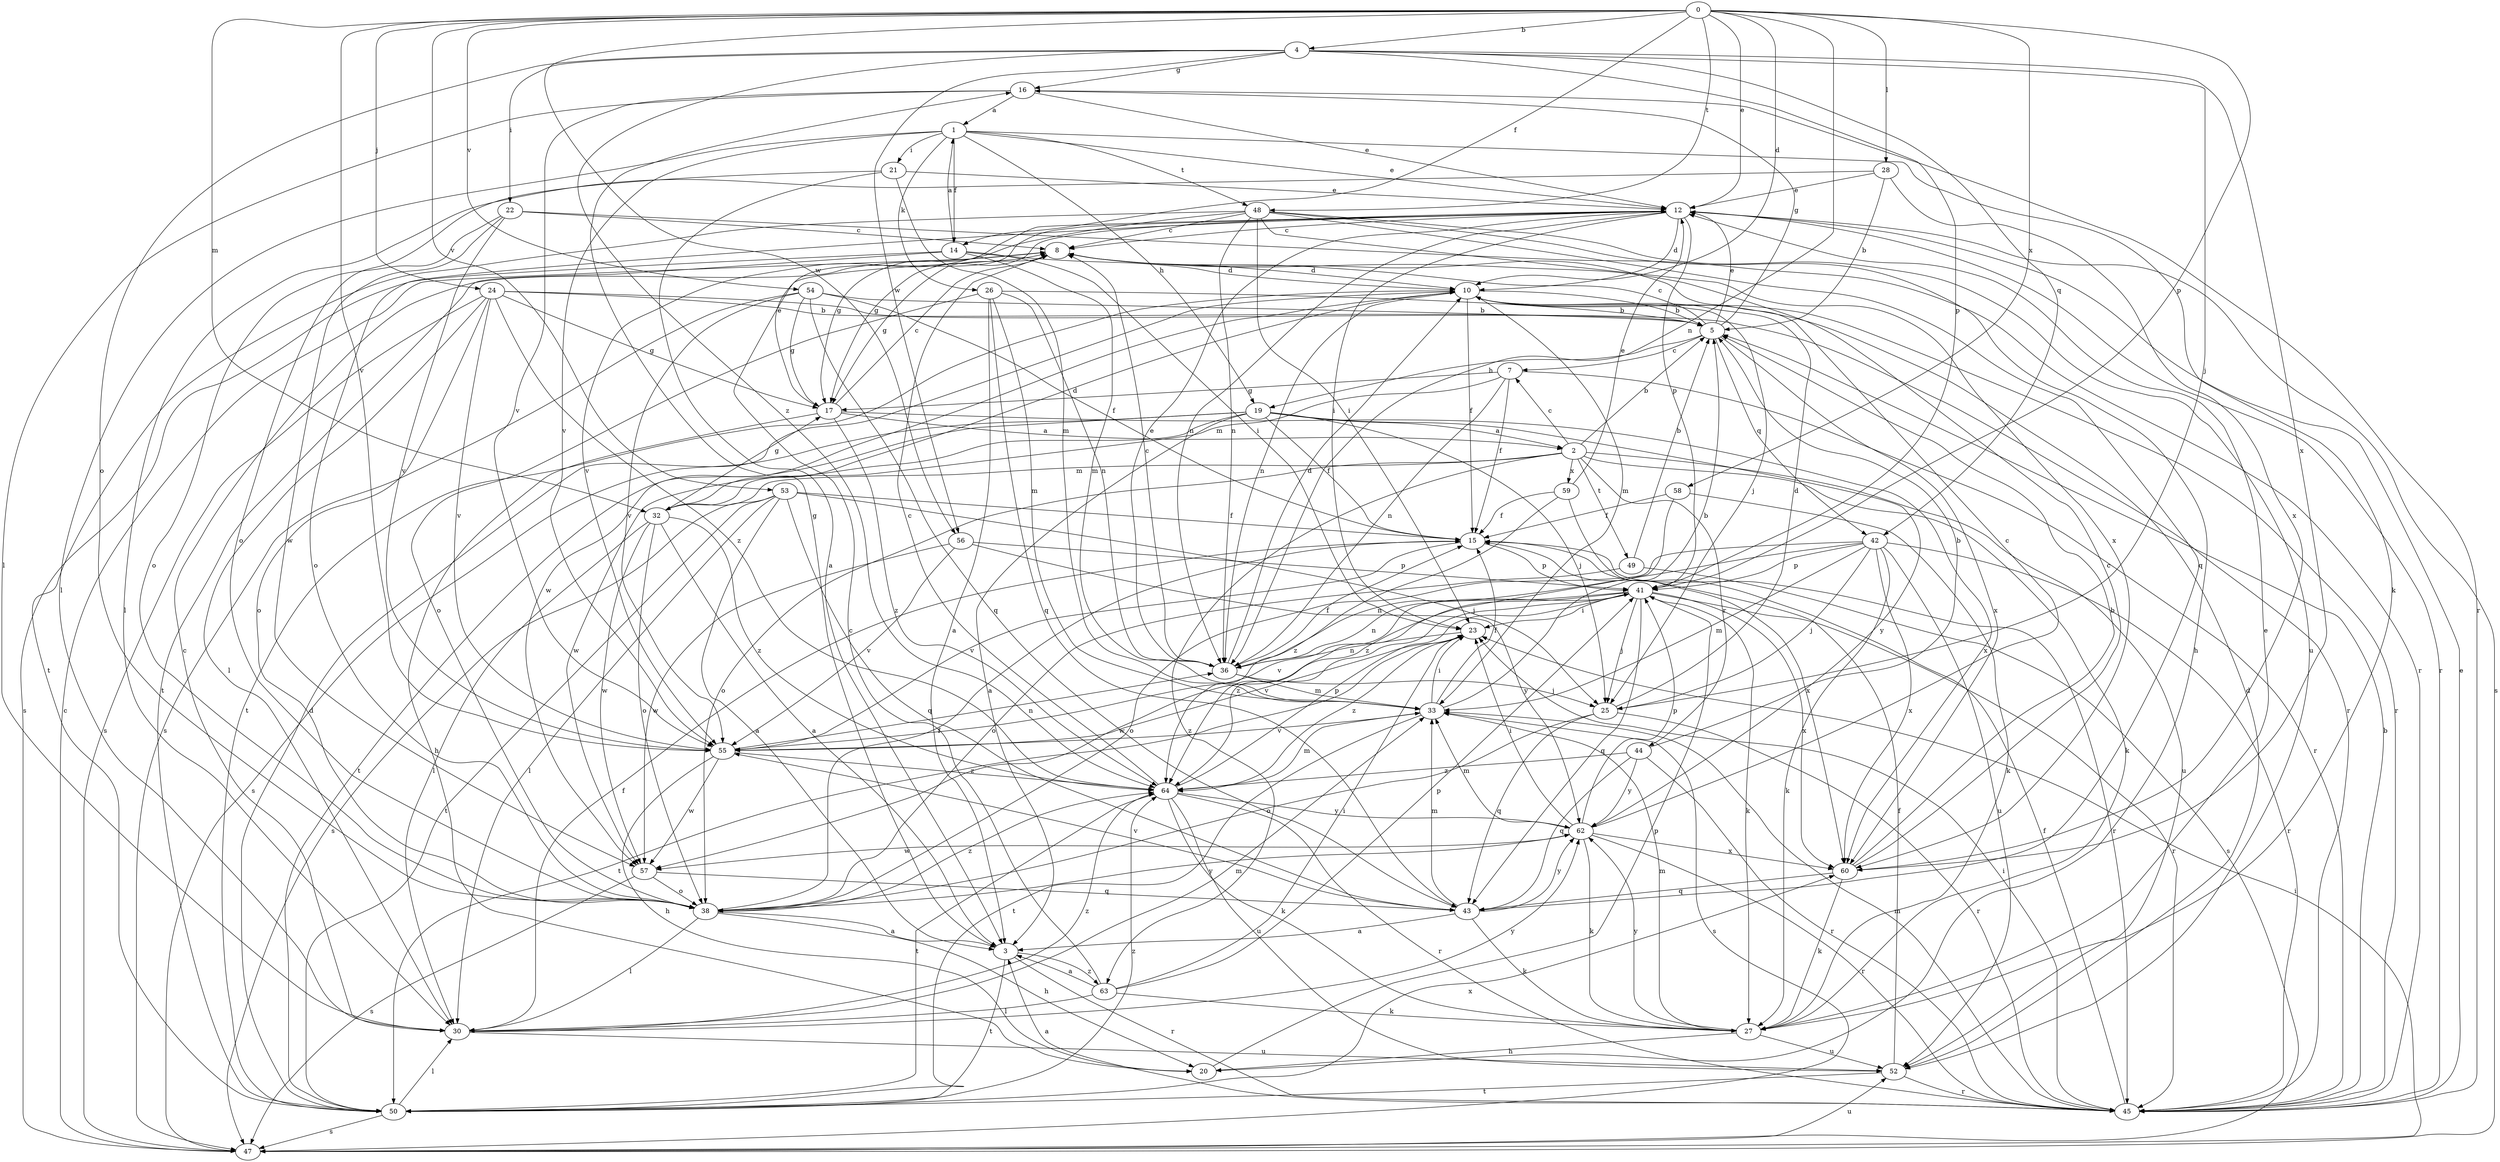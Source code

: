 strict digraph  {
0;
1;
2;
3;
4;
5;
7;
8;
10;
12;
14;
15;
16;
17;
19;
20;
21;
22;
23;
24;
25;
26;
27;
28;
30;
32;
33;
36;
38;
41;
42;
43;
44;
45;
47;
48;
49;
50;
52;
53;
54;
55;
56;
57;
58;
59;
60;
62;
63;
64;
0 -> 4  [label=b];
0 -> 10  [label=d];
0 -> 12  [label=e];
0 -> 14  [label=f];
0 -> 24  [label=j];
0 -> 28  [label=l];
0 -> 32  [label=m];
0 -> 36  [label=n];
0 -> 41  [label=p];
0 -> 48  [label=t];
0 -> 53  [label=v];
0 -> 54  [label=v];
0 -> 55  [label=v];
0 -> 56  [label=w];
0 -> 58  [label=x];
1 -> 12  [label=e];
1 -> 14  [label=f];
1 -> 19  [label=h];
1 -> 21  [label=i];
1 -> 26  [label=k];
1 -> 27  [label=k];
1 -> 30  [label=l];
1 -> 48  [label=t];
1 -> 55  [label=v];
2 -> 5  [label=b];
2 -> 7  [label=c];
2 -> 27  [label=k];
2 -> 32  [label=m];
2 -> 38  [label=o];
2 -> 44  [label=r];
2 -> 49  [label=t];
2 -> 52  [label=u];
2 -> 59  [label=x];
2 -> 63  [label=z];
3 -> 16  [label=g];
3 -> 45  [label=r];
3 -> 50  [label=t];
3 -> 63  [label=z];
4 -> 16  [label=g];
4 -> 22  [label=i];
4 -> 25  [label=j];
4 -> 38  [label=o];
4 -> 41  [label=p];
4 -> 42  [label=q];
4 -> 56  [label=w];
4 -> 60  [label=x];
4 -> 64  [label=z];
5 -> 7  [label=c];
5 -> 8  [label=c];
5 -> 12  [label=e];
5 -> 16  [label=g];
5 -> 19  [label=h];
5 -> 42  [label=q];
5 -> 60  [label=x];
7 -> 15  [label=f];
7 -> 17  [label=g];
7 -> 32  [label=m];
7 -> 36  [label=n];
7 -> 45  [label=r];
8 -> 10  [label=d];
8 -> 17  [label=g];
10 -> 5  [label=b];
10 -> 15  [label=f];
10 -> 25  [label=j];
10 -> 33  [label=m];
10 -> 36  [label=n];
10 -> 45  [label=r];
10 -> 50  [label=t];
10 -> 57  [label=w];
12 -> 8  [label=c];
12 -> 10  [label=d];
12 -> 17  [label=g];
12 -> 23  [label=i];
12 -> 36  [label=n];
12 -> 38  [label=o];
12 -> 41  [label=p];
12 -> 45  [label=r];
12 -> 47  [label=s];
12 -> 55  [label=v];
14 -> 1  [label=a];
14 -> 10  [label=d];
14 -> 23  [label=i];
14 -> 33  [label=m];
14 -> 47  [label=s];
14 -> 50  [label=t];
15 -> 41  [label=p];
15 -> 45  [label=r];
15 -> 55  [label=v];
16 -> 1  [label=a];
16 -> 12  [label=e];
16 -> 30  [label=l];
16 -> 45  [label=r];
16 -> 55  [label=v];
17 -> 2  [label=a];
17 -> 8  [label=c];
17 -> 12  [label=e];
17 -> 20  [label=h];
17 -> 60  [label=x];
17 -> 64  [label=z];
19 -> 2  [label=a];
19 -> 3  [label=a];
19 -> 15  [label=f];
19 -> 25  [label=j];
19 -> 47  [label=s];
19 -> 50  [label=t];
19 -> 57  [label=w];
19 -> 62  [label=y];
20 -> 41  [label=p];
21 -> 3  [label=a];
21 -> 12  [label=e];
21 -> 33  [label=m];
21 -> 38  [label=o];
22 -> 8  [label=c];
22 -> 38  [label=o];
22 -> 45  [label=r];
22 -> 55  [label=v];
22 -> 57  [label=w];
23 -> 36  [label=n];
23 -> 50  [label=t];
23 -> 55  [label=v];
23 -> 64  [label=z];
24 -> 5  [label=b];
24 -> 17  [label=g];
24 -> 30  [label=l];
24 -> 38  [label=o];
24 -> 45  [label=r];
24 -> 47  [label=s];
24 -> 55  [label=v];
24 -> 64  [label=z];
25 -> 10  [label=d];
25 -> 38  [label=o];
25 -> 43  [label=q];
25 -> 45  [label=r];
26 -> 3  [label=a];
26 -> 5  [label=b];
26 -> 33  [label=m];
26 -> 36  [label=n];
26 -> 38  [label=o];
26 -> 43  [label=q];
27 -> 12  [label=e];
27 -> 20  [label=h];
27 -> 33  [label=m];
27 -> 52  [label=u];
27 -> 62  [label=y];
28 -> 5  [label=b];
28 -> 12  [label=e];
28 -> 30  [label=l];
28 -> 60  [label=x];
30 -> 8  [label=c];
30 -> 15  [label=f];
30 -> 33  [label=m];
30 -> 52  [label=u];
30 -> 62  [label=y];
30 -> 64  [label=z];
32 -> 3  [label=a];
32 -> 10  [label=d];
32 -> 17  [label=g];
32 -> 30  [label=l];
32 -> 38  [label=o];
32 -> 57  [label=w];
32 -> 64  [label=z];
33 -> 5  [label=b];
33 -> 15  [label=f];
33 -> 23  [label=i];
33 -> 47  [label=s];
33 -> 50  [label=t];
33 -> 55  [label=v];
36 -> 8  [label=c];
36 -> 10  [label=d];
36 -> 12  [label=e];
36 -> 15  [label=f];
36 -> 25  [label=j];
36 -> 33  [label=m];
38 -> 3  [label=a];
38 -> 15  [label=f];
38 -> 20  [label=h];
38 -> 30  [label=l];
38 -> 62  [label=y];
38 -> 64  [label=z];
41 -> 23  [label=i];
41 -> 25  [label=j];
41 -> 27  [label=k];
41 -> 36  [label=n];
41 -> 43  [label=q];
41 -> 45  [label=r];
41 -> 55  [label=v];
41 -> 57  [label=w];
41 -> 60  [label=x];
41 -> 64  [label=z];
42 -> 25  [label=j];
42 -> 27  [label=k];
42 -> 33  [label=m];
42 -> 36  [label=n];
42 -> 38  [label=o];
42 -> 41  [label=p];
42 -> 45  [label=r];
42 -> 52  [label=u];
42 -> 60  [label=x];
43 -> 3  [label=a];
43 -> 27  [label=k];
43 -> 33  [label=m];
43 -> 55  [label=v];
43 -> 62  [label=y];
44 -> 5  [label=b];
44 -> 43  [label=q];
44 -> 45  [label=r];
44 -> 62  [label=y];
44 -> 64  [label=z];
45 -> 3  [label=a];
45 -> 5  [label=b];
45 -> 12  [label=e];
45 -> 15  [label=f];
45 -> 23  [label=i];
45 -> 33  [label=m];
47 -> 8  [label=c];
47 -> 23  [label=i];
47 -> 52  [label=u];
48 -> 8  [label=c];
48 -> 17  [label=g];
48 -> 20  [label=h];
48 -> 23  [label=i];
48 -> 36  [label=n];
48 -> 43  [label=q];
48 -> 50  [label=t];
48 -> 52  [label=u];
48 -> 60  [label=x];
49 -> 5  [label=b];
49 -> 38  [label=o];
49 -> 47  [label=s];
50 -> 10  [label=d];
50 -> 30  [label=l];
50 -> 47  [label=s];
50 -> 60  [label=x];
50 -> 64  [label=z];
52 -> 10  [label=d];
52 -> 15  [label=f];
52 -> 45  [label=r];
52 -> 50  [label=t];
53 -> 3  [label=a];
53 -> 15  [label=f];
53 -> 25  [label=j];
53 -> 30  [label=l];
53 -> 43  [label=q];
53 -> 47  [label=s];
53 -> 50  [label=t];
54 -> 5  [label=b];
54 -> 15  [label=f];
54 -> 17  [label=g];
54 -> 43  [label=q];
54 -> 47  [label=s];
54 -> 55  [label=v];
55 -> 20  [label=h];
55 -> 36  [label=n];
55 -> 57  [label=w];
55 -> 64  [label=z];
56 -> 41  [label=p];
56 -> 55  [label=v];
56 -> 57  [label=w];
56 -> 62  [label=y];
57 -> 38  [label=o];
57 -> 43  [label=q];
57 -> 47  [label=s];
58 -> 15  [label=f];
58 -> 27  [label=k];
58 -> 64  [label=z];
59 -> 12  [label=e];
59 -> 15  [label=f];
59 -> 60  [label=x];
59 -> 64  [label=z];
60 -> 5  [label=b];
60 -> 8  [label=c];
60 -> 27  [label=k];
60 -> 43  [label=q];
62 -> 8  [label=c];
62 -> 23  [label=i];
62 -> 27  [label=k];
62 -> 33  [label=m];
62 -> 41  [label=p];
62 -> 45  [label=r];
62 -> 57  [label=w];
62 -> 60  [label=x];
63 -> 3  [label=a];
63 -> 8  [label=c];
63 -> 23  [label=i];
63 -> 27  [label=k];
63 -> 30  [label=l];
63 -> 41  [label=p];
64 -> 8  [label=c];
64 -> 27  [label=k];
64 -> 33  [label=m];
64 -> 41  [label=p];
64 -> 45  [label=r];
64 -> 50  [label=t];
64 -> 52  [label=u];
64 -> 62  [label=y];
}

